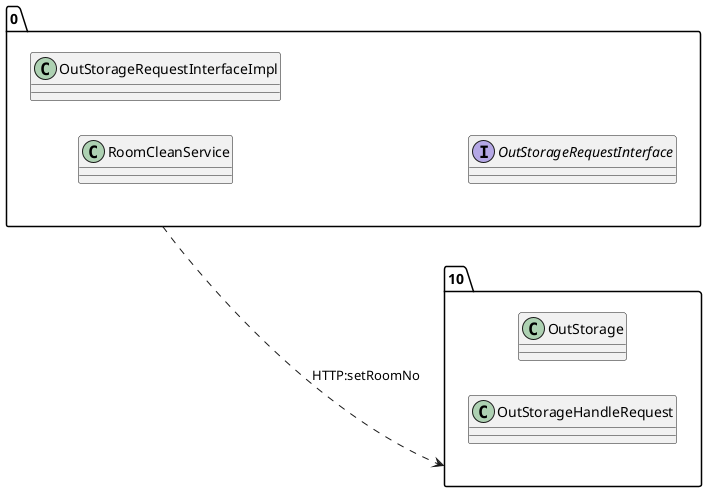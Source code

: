 @startuml 
allow_mixing
left to right direction
package "0"{
class RoomCleanService
class OutStorageRequestInterfaceImpl
interface OutStorageRequestInterface

}
package "10"{
class OutStorage
class OutStorageHandleRequest

}
"0" ..> "10":HTTP:setRoomNo
@enduml